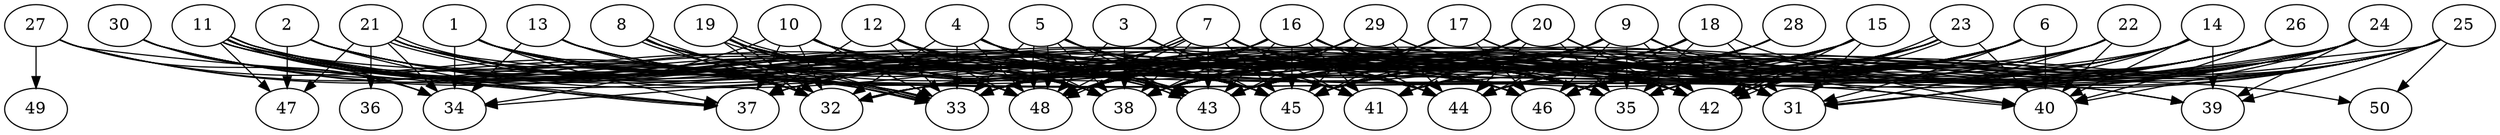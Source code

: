 // DAG automatically generated by daggen at Thu Oct  3 14:07:57 2019
// ./daggen --dot -n 50 --ccr 0.4 --fat 0.9 --regular 0.9 --density 0.9 --mindata 5242880 --maxdata 52428800 
digraph G {
  1 [size="31372800", alpha="0.16", expect_size="12549120"] 
  1 -> 32 [size ="12549120"]
  1 -> 33 [size ="12549120"]
  1 -> 34 [size ="12549120"]
  1 -> 37 [size ="12549120"]
  1 -> 38 [size ="12549120"]
  1 -> 39 [size ="12549120"]
  1 -> 40 [size ="12549120"]
  1 -> 43 [size ="12549120"]
  1 -> 48 [size ="12549120"]
  2 [size="112806400", alpha="0.18", expect_size="45122560"] 
  2 -> 32 [size ="45122560"]
  2 -> 37 [size ="45122560"]
  2 -> 38 [size ="45122560"]
  2 -> 41 [size ="45122560"]
  2 -> 43 [size ="45122560"]
  2 -> 45 [size ="45122560"]
  2 -> 46 [size ="45122560"]
  2 -> 47 [size ="45122560"]
  2 -> 48 [size ="45122560"]
  3 [size="91343360", alpha="0.19", expect_size="36537344"] 
  3 -> 38 [size ="36537344"]
  3 -> 41 [size ="36537344"]
  3 -> 44 [size ="36537344"]
  3 -> 45 [size ="36537344"]
  3 -> 48 [size ="36537344"]
  4 [size="20794880", alpha="0.15", expect_size="8317952"] 
  4 -> 32 [size ="8317952"]
  4 -> 33 [size ="8317952"]
  4 -> 35 [size ="8317952"]
  4 -> 38 [size ="8317952"]
  4 -> 42 [size ="8317952"]
  4 -> 43 [size ="8317952"]
  4 -> 44 [size ="8317952"]
  4 -> 45 [size ="8317952"]
  4 -> 48 [size ="8317952"]
  5 [size="115008000", alpha="0.15", expect_size="46003200"] 
  5 -> 31 [size ="46003200"]
  5 -> 33 [size ="46003200"]
  5 -> 38 [size ="46003200"]
  5 -> 43 [size ="46003200"]
  5 -> 44 [size ="46003200"]
  5 -> 45 [size ="46003200"]
  5 -> 46 [size ="46003200"]
  5 -> 48 [size ="46003200"]
  5 -> 48 [size ="46003200"]
  6 [size="123804160", alpha="0.19", expect_size="49521664"] 
  6 -> 31 [size ="49521664"]
  6 -> 33 [size ="49521664"]
  6 -> 35 [size ="49521664"]
  6 -> 38 [size ="49521664"]
  6 -> 40 [size ="49521664"]
  6 -> 41 [size ="49521664"]
  6 -> 42 [size ="49521664"]
  6 -> 43 [size ="49521664"]
  6 -> 44 [size ="49521664"]
  6 -> 45 [size ="49521664"]
  6 -> 46 [size ="49521664"]
  6 -> 48 [size ="49521664"]
  7 [size="115965440", alpha="0.01", expect_size="46386176"] 
  7 -> 31 [size ="46386176"]
  7 -> 32 [size ="46386176"]
  7 -> 33 [size ="46386176"]
  7 -> 35 [size ="46386176"]
  7 -> 38 [size ="46386176"]
  7 -> 41 [size ="46386176"]
  7 -> 43 [size ="46386176"]
  7 -> 44 [size ="46386176"]
  7 -> 45 [size ="46386176"]
  7 -> 46 [size ="46386176"]
  7 -> 48 [size ="46386176"]
  7 -> 48 [size ="46386176"]
  8 [size="118323200", alpha="0.08", expect_size="47329280"] 
  8 -> 32 [size ="47329280"]
  8 -> 33 [size ="47329280"]
  8 -> 33 [size ="47329280"]
  8 -> 35 [size ="47329280"]
  8 -> 38 [size ="47329280"]
  8 -> 41 [size ="47329280"]
  8 -> 43 [size ="47329280"]
  8 -> 44 [size ="47329280"]
  8 -> 48 [size ="47329280"]
  9 [size="17899520", alpha="0.02", expect_size="7159808"] 
  9 -> 31 [size ="7159808"]
  9 -> 32 [size ="7159808"]
  9 -> 33 [size ="7159808"]
  9 -> 35 [size ="7159808"]
  9 -> 37 [size ="7159808"]
  9 -> 38 [size ="7159808"]
  9 -> 40 [size ="7159808"]
  9 -> 42 [size ="7159808"]
  9 -> 43 [size ="7159808"]
  9 -> 44 [size ="7159808"]
  9 -> 45 [size ="7159808"]
  9 -> 46 [size ="7159808"]
  9 -> 48 [size ="7159808"]
  10 [size="63708160", alpha="0.06", expect_size="25483264"] 
  10 -> 31 [size ="25483264"]
  10 -> 32 [size ="25483264"]
  10 -> 33 [size ="25483264"]
  10 -> 34 [size ="25483264"]
  10 -> 35 [size ="25483264"]
  10 -> 37 [size ="25483264"]
  10 -> 38 [size ="25483264"]
  10 -> 39 [size ="25483264"]
  10 -> 43 [size ="25483264"]
  10 -> 44 [size ="25483264"]
  10 -> 45 [size ="25483264"]
  11 [size="124372480", alpha="0.18", expect_size="49748992"] 
  11 -> 32 [size ="49748992"]
  11 -> 33 [size ="49748992"]
  11 -> 33 [size ="49748992"]
  11 -> 34 [size ="49748992"]
  11 -> 37 [size ="49748992"]
  11 -> 37 [size ="49748992"]
  11 -> 38 [size ="49748992"]
  11 -> 43 [size ="49748992"]
  11 -> 43 [size ="49748992"]
  11 -> 44 [size ="49748992"]
  11 -> 45 [size ="49748992"]
  11 -> 46 [size ="49748992"]
  11 -> 47 [size ="49748992"]
  11 -> 48 [size ="49748992"]
  12 [size="98165760", alpha="0.14", expect_size="39266304"] 
  12 -> 33 [size ="39266304"]
  12 -> 37 [size ="39266304"]
  12 -> 38 [size ="39266304"]
  12 -> 44 [size ="39266304"]
  12 -> 45 [size ="39266304"]
  12 -> 46 [size ="39266304"]
  12 -> 48 [size ="39266304"]
  12 -> 50 [size ="39266304"]
  13 [size="88268800", alpha="0.11", expect_size="35307520"] 
  13 -> 32 [size ="35307520"]
  13 -> 34 [size ="35307520"]
  13 -> 38 [size ="35307520"]
  13 -> 41 [size ="35307520"]
  13 -> 42 [size ="35307520"]
  13 -> 43 [size ="35307520"]
  14 [size="80506880", alpha="0.08", expect_size="32202752"] 
  14 -> 31 [size ="32202752"]
  14 -> 32 [size ="32202752"]
  14 -> 33 [size ="32202752"]
  14 -> 38 [size ="32202752"]
  14 -> 39 [size ="32202752"]
  14 -> 40 [size ="32202752"]
  14 -> 41 [size ="32202752"]
  14 -> 42 [size ="32202752"]
  14 -> 43 [size ="32202752"]
  14 -> 45 [size ="32202752"]
  15 [size="49873920", alpha="0.18", expect_size="19949568"] 
  15 -> 31 [size ="19949568"]
  15 -> 33 [size ="19949568"]
  15 -> 35 [size ="19949568"]
  15 -> 38 [size ="19949568"]
  15 -> 41 [size ="19949568"]
  15 -> 42 [size ="19949568"]
  15 -> 43 [size ="19949568"]
  15 -> 44 [size ="19949568"]
  15 -> 46 [size ="19949568"]
  15 -> 48 [size ="19949568"]
  16 [size="19284480", alpha="0.04", expect_size="7713792"] 
  16 -> 31 [size ="7713792"]
  16 -> 33 [size ="7713792"]
  16 -> 34 [size ="7713792"]
  16 -> 35 [size ="7713792"]
  16 -> 37 [size ="7713792"]
  16 -> 38 [size ="7713792"]
  16 -> 41 [size ="7713792"]
  16 -> 42 [size ="7713792"]
  16 -> 43 [size ="7713792"]
  16 -> 44 [size ="7713792"]
  16 -> 45 [size ="7713792"]
  16 -> 46 [size ="7713792"]
  16 -> 48 [size ="7713792"]
  17 [size="13135360", alpha="0.05", expect_size="5254144"] 
  17 -> 31 [size ="5254144"]
  17 -> 32 [size ="5254144"]
  17 -> 33 [size ="5254144"]
  17 -> 38 [size ="5254144"]
  17 -> 42 [size ="5254144"]
  17 -> 43 [size ="5254144"]
  17 -> 45 [size ="5254144"]
  17 -> 46 [size ="5254144"]
  18 [size="20175360", alpha="0.13", expect_size="8070144"] 
  18 -> 31 [size ="8070144"]
  18 -> 32 [size ="8070144"]
  18 -> 33 [size ="8070144"]
  18 -> 35 [size ="8070144"]
  18 -> 38 [size ="8070144"]
  18 -> 40 [size ="8070144"]
  18 -> 41 [size ="8070144"]
  18 -> 43 [size ="8070144"]
  18 -> 46 [size ="8070144"]
  18 -> 48 [size ="8070144"]
  19 [size="68564480", alpha="0.19", expect_size="27425792"] 
  19 -> 32 [size ="27425792"]
  19 -> 32 [size ="27425792"]
  19 -> 33 [size ="27425792"]
  19 -> 35 [size ="27425792"]
  19 -> 38 [size ="27425792"]
  19 -> 42 [size ="27425792"]
  19 -> 43 [size ="27425792"]
  19 -> 43 [size ="27425792"]
  19 -> 45 [size ="27425792"]
  19 -> 46 [size ="27425792"]
  19 -> 48 [size ="27425792"]
  20 [size="83217920", alpha="0.10", expect_size="33287168"] 
  20 -> 31 [size ="33287168"]
  20 -> 32 [size ="33287168"]
  20 -> 33 [size ="33287168"]
  20 -> 35 [size ="33287168"]
  20 -> 38 [size ="33287168"]
  20 -> 41 [size ="33287168"]
  20 -> 42 [size ="33287168"]
  20 -> 43 [size ="33287168"]
  20 -> 44 [size ="33287168"]
  20 -> 45 [size ="33287168"]
  20 -> 48 [size ="33287168"]
  21 [size="119672320", alpha="0.04", expect_size="47868928"] 
  21 -> 32 [size ="47868928"]
  21 -> 33 [size ="47868928"]
  21 -> 33 [size ="47868928"]
  21 -> 34 [size ="47868928"]
  21 -> 35 [size ="47868928"]
  21 -> 36 [size ="47868928"]
  21 -> 38 [size ="47868928"]
  21 -> 41 [size ="47868928"]
  21 -> 42 [size ="47868928"]
  21 -> 44 [size ="47868928"]
  21 -> 45 [size ="47868928"]
  21 -> 47 [size ="47868928"]
  22 [size="108544000", alpha="0.14", expect_size="43417600"] 
  22 -> 31 [size ="43417600"]
  22 -> 33 [size ="43417600"]
  22 -> 35 [size ="43417600"]
  22 -> 37 [size ="43417600"]
  22 -> 38 [size ="43417600"]
  22 -> 40 [size ="43417600"]
  22 -> 42 [size ="43417600"]
  22 -> 44 [size ="43417600"]
  23 [size="71902720", alpha="0.18", expect_size="28761088"] 
  23 -> 35 [size ="28761088"]
  23 -> 37 [size ="28761088"]
  23 -> 38 [size ="28761088"]
  23 -> 40 [size ="28761088"]
  23 -> 41 [size ="28761088"]
  23 -> 42 [size ="28761088"]
  23 -> 42 [size ="28761088"]
  23 -> 43 [size ="28761088"]
  23 -> 44 [size ="28761088"]
  23 -> 45 [size ="28761088"]
  23 -> 48 [size ="28761088"]
  24 [size="20697600", alpha="0.03", expect_size="8279040"] 
  24 -> 31 [size ="8279040"]
  24 -> 32 [size ="8279040"]
  24 -> 35 [size ="8279040"]
  24 -> 38 [size ="8279040"]
  24 -> 39 [size ="8279040"]
  24 -> 40 [size ="8279040"]
  24 -> 42 [size ="8279040"]
  24 -> 43 [size ="8279040"]
  24 -> 44 [size ="8279040"]
  24 -> 45 [size ="8279040"]
  24 -> 46 [size ="8279040"]
  25 [size="68858880", alpha="0.06", expect_size="27543552"] 
  25 -> 31 [size ="27543552"]
  25 -> 32 [size ="27543552"]
  25 -> 35 [size ="27543552"]
  25 -> 39 [size ="27543552"]
  25 -> 42 [size ="27543552"]
  25 -> 43 [size ="27543552"]
  25 -> 44 [size ="27543552"]
  25 -> 45 [size ="27543552"]
  25 -> 46 [size ="27543552"]
  25 -> 50 [size ="27543552"]
  26 [size="55114240", alpha="0.07", expect_size="22045696"] 
  26 -> 35 [size ="22045696"]
  26 -> 40 [size ="22045696"]
  26 -> 42 [size ="22045696"]
  26 -> 43 [size ="22045696"]
  26 -> 44 [size ="22045696"]
  26 -> 45 [size ="22045696"]
  26 -> 46 [size ="22045696"]
  26 -> 48 [size ="22045696"]
  27 [size="75980800", alpha="0.06", expect_size="30392320"] 
  27 -> 32 [size ="30392320"]
  27 -> 34 [size ="30392320"]
  27 -> 37 [size ="30392320"]
  27 -> 38 [size ="30392320"]
  27 -> 48 [size ="30392320"]
  27 -> 49 [size ="30392320"]
  28 [size="106583040", alpha="0.02", expect_size="42633216"] 
  28 -> 41 [size ="42633216"]
  28 -> 43 [size ="42633216"]
  28 -> 44 [size ="42633216"]
  28 -> 45 [size ="42633216"]
  28 -> 46 [size ="42633216"]
  29 [size="64056320", alpha="0.19", expect_size="25622528"] 
  29 -> 32 [size ="25622528"]
  29 -> 35 [size ="25622528"]
  29 -> 38 [size ="25622528"]
  29 -> 42 [size ="25622528"]
  29 -> 43 [size ="25622528"]
  29 -> 44 [size ="25622528"]
  29 -> 45 [size ="25622528"]
  29 -> 48 [size ="25622528"]
  30 [size="60359680", alpha="0.05", expect_size="24143872"] 
  30 -> 32 [size ="24143872"]
  30 -> 34 [size ="24143872"]
  30 -> 43 [size ="24143872"]
  30 -> 45 [size ="24143872"]
  30 -> 48 [size ="24143872"]
  31 [size="119139840", alpha="0.10", expect_size="47655936"] 
  32 [size="22737920", alpha="0.09", expect_size="9095168"] 
  33 [size="106780160", alpha="0.01", expect_size="42712064"] 
  34 [size="95613440", alpha="0.04", expect_size="38245376"] 
  35 [size="114887680", alpha="0.14", expect_size="45955072"] 
  36 [size="30576640", alpha="0.05", expect_size="12230656"] 
  37 [size="71347200", alpha="0.15", expect_size="28538880"] 
  38 [size="104125440", alpha="0.07", expect_size="41650176"] 
  39 [size="116165120", alpha="0.08", expect_size="46466048"] 
  40 [size="112258560", alpha="0.01", expect_size="44903424"] 
  41 [size="25044480", alpha="0.12", expect_size="10017792"] 
  42 [size="83752960", alpha="0.20", expect_size="33501184"] 
  43 [size="19553280", alpha="0.17", expect_size="7821312"] 
  44 [size="25569280", alpha="0.16", expect_size="10227712"] 
  45 [size="51243520", alpha="0.04", expect_size="20497408"] 
  46 [size="15377920", alpha="0.19", expect_size="6151168"] 
  47 [size="42114560", alpha="0.05", expect_size="16845824"] 
  48 [size="13516800", alpha="0.07", expect_size="5406720"] 
  49 [size="54622720", alpha="0.17", expect_size="21849088"] 
  50 [size="102922240", alpha="0.15", expect_size="41168896"] 
}
